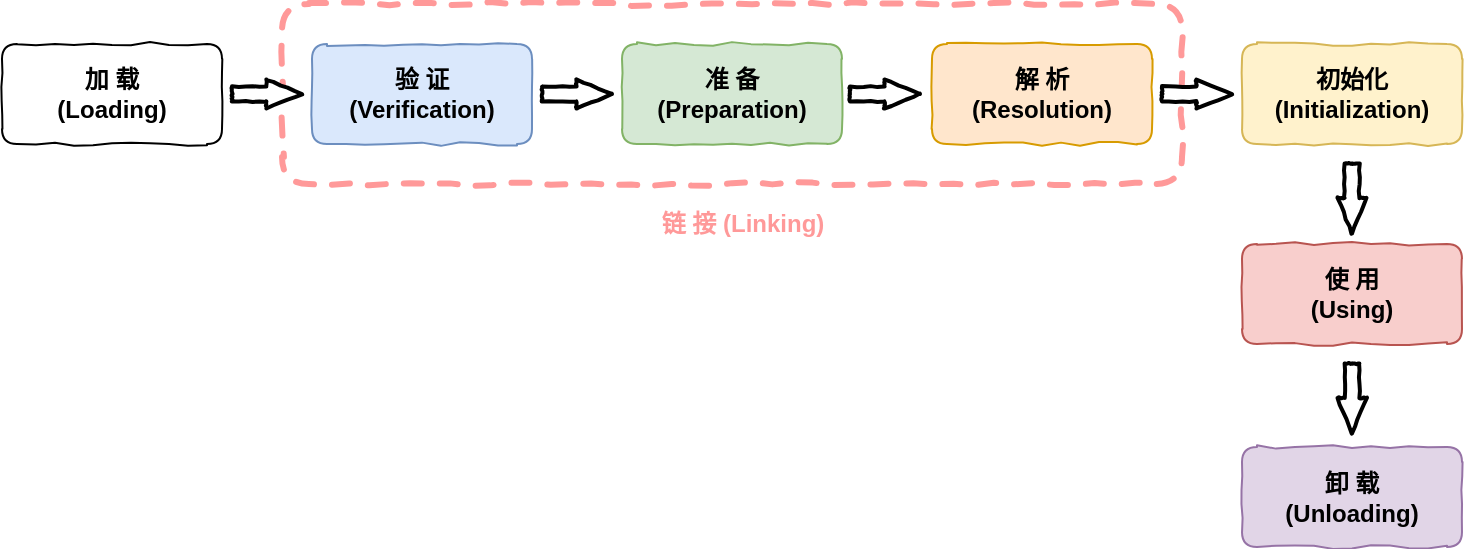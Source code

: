 <mxfile version="14.6.13" type="device"><diagram id="C5RBs43oDa-KdzZeNtuy" name="Page-1"><mxGraphModel dx="907" dy="807" grid="1" gridSize="10" guides="1" tooltips="1" connect="1" arrows="1" fold="1" page="1" pageScale="1" pageWidth="827" pageHeight="583" math="0" shadow="0"><root><mxCell id="WIyWlLk6GJQsqaUBKTNV-0"/><mxCell id="WIyWlLk6GJQsqaUBKTNV-1" parent="WIyWlLk6GJQsqaUBKTNV-0"/><mxCell id="pwG5Of7h4z1HmdT_xtYe-13" value="" style="rounded=1;whiteSpace=wrap;html=1;dashed=1;strokeColor=#FF9999;strokeWidth=3;comic=1;jiggle=2;" parent="WIyWlLk6GJQsqaUBKTNV-1" vertex="1"><mxGeometry x="170" y="20" width="450" height="90" as="geometry"/></mxCell><mxCell id="pwG5Of7h4z1HmdT_xtYe-0" value="加 载&lt;br&gt;(Loading)" style="rounded=1;whiteSpace=wrap;html=1;fontStyle=1;comic=1;jiggle=2;" parent="WIyWlLk6GJQsqaUBKTNV-1" vertex="1"><mxGeometry x="30" y="40" width="110" height="50" as="geometry"/></mxCell><mxCell id="pwG5Of7h4z1HmdT_xtYe-1" value="验 证&lt;br&gt;(Verification)" style="rounded=1;whiteSpace=wrap;html=1;fontStyle=1;fillColor=#dae8fc;strokeColor=#6c8ebf;comic=1;jiggle=2;" parent="WIyWlLk6GJQsqaUBKTNV-1" vertex="1"><mxGeometry x="185" y="40" width="110" height="50" as="geometry"/></mxCell><mxCell id="pwG5Of7h4z1HmdT_xtYe-2" value="准 备&lt;br&gt;(Preparation)" style="rounded=1;whiteSpace=wrap;html=1;fontStyle=1;fillColor=#d5e8d4;strokeColor=#82b366;comic=1;jiggle=2;" parent="WIyWlLk6GJQsqaUBKTNV-1" vertex="1"><mxGeometry x="340" y="40" width="110" height="50" as="geometry"/></mxCell><mxCell id="pwG5Of7h4z1HmdT_xtYe-3" value="解 析&lt;br&gt;(Resolution)" style="rounded=1;whiteSpace=wrap;html=1;fontStyle=1;fillColor=#ffe6cc;strokeColor=#d79b00;comic=1;jiggle=2;" parent="WIyWlLk6GJQsqaUBKTNV-1" vertex="1"><mxGeometry x="495" y="40" width="110" height="50" as="geometry"/></mxCell><mxCell id="pwG5Of7h4z1HmdT_xtYe-4" value="初始化&lt;br&gt;(Initialization)" style="rounded=1;whiteSpace=wrap;html=1;fontStyle=1;fillColor=#fff2cc;strokeColor=#d6b656;comic=1;jiggle=2;" parent="WIyWlLk6GJQsqaUBKTNV-1" vertex="1"><mxGeometry x="650" y="40" width="110" height="50" as="geometry"/></mxCell><mxCell id="pwG5Of7h4z1HmdT_xtYe-5" value="使 用&lt;br&gt;(Using)" style="rounded=1;whiteSpace=wrap;html=1;fontStyle=1;fillColor=#f8cecc;strokeColor=#b85450;comic=1;jiggle=2;" parent="WIyWlLk6GJQsqaUBKTNV-1" vertex="1"><mxGeometry x="650" y="140" width="110" height="50" as="geometry"/></mxCell><mxCell id="pwG5Of7h4z1HmdT_xtYe-6" value="卸 载&lt;br&gt;(Unloading)" style="rounded=1;whiteSpace=wrap;html=1;fontStyle=1;fillColor=#e1d5e7;strokeColor=#9673a6;comic=1;jiggle=2;" parent="WIyWlLk6GJQsqaUBKTNV-1" vertex="1"><mxGeometry x="650" y="241.5" width="110" height="50" as="geometry"/></mxCell><mxCell id="pwG5Of7h4z1HmdT_xtYe-7" value="" style="verticalLabelPosition=bottom;verticalAlign=top;html=1;strokeWidth=2;shape=mxgraph.arrows2.arrow;dy=0.49;dx=17.81;notch=0;comic=1;jiggle=2;" parent="WIyWlLk6GJQsqaUBKTNV-1" vertex="1"><mxGeometry x="145" y="57.75" width="35" height="14.5" as="geometry"/></mxCell><mxCell id="pwG5Of7h4z1HmdT_xtYe-8" value="" style="verticalLabelPosition=bottom;verticalAlign=top;html=1;strokeWidth=2;shape=mxgraph.arrows2.arrow;dy=0.49;dx=17.81;notch=0;comic=1;jiggle=2;" parent="WIyWlLk6GJQsqaUBKTNV-1" vertex="1"><mxGeometry x="300" y="57.75" width="35" height="14.5" as="geometry"/></mxCell><mxCell id="pwG5Of7h4z1HmdT_xtYe-9" value="" style="verticalLabelPosition=bottom;verticalAlign=top;html=1;strokeWidth=2;shape=mxgraph.arrows2.arrow;dy=0.49;dx=17.81;notch=0;comic=1;jiggle=2;" parent="WIyWlLk6GJQsqaUBKTNV-1" vertex="1"><mxGeometry x="454" y="57.75" width="35" height="14.5" as="geometry"/></mxCell><mxCell id="pwG5Of7h4z1HmdT_xtYe-10" value="" style="verticalLabelPosition=bottom;verticalAlign=top;html=1;strokeWidth=2;shape=mxgraph.arrows2.arrow;dy=0.49;dx=17.81;notch=0;comic=1;jiggle=2;" parent="WIyWlLk6GJQsqaUBKTNV-1" vertex="1"><mxGeometry x="610" y="57.75" width="35" height="14.5" as="geometry"/></mxCell><mxCell id="pwG5Of7h4z1HmdT_xtYe-11" value="" style="verticalLabelPosition=bottom;verticalAlign=top;html=1;strokeWidth=2;shape=mxgraph.arrows2.arrow;dy=0.49;dx=17.81;notch=0;rotation=90;comic=1;jiggle=2;" parent="WIyWlLk6GJQsqaUBKTNV-1" vertex="1"><mxGeometry x="687.5" y="110" width="35" height="14.5" as="geometry"/></mxCell><mxCell id="pwG5Of7h4z1HmdT_xtYe-12" value="" style="verticalLabelPosition=bottom;verticalAlign=top;html=1;strokeWidth=2;shape=mxgraph.arrows2.arrow;dy=0.49;dx=17.81;notch=0;rotation=90;comic=1;jiggle=2;" parent="WIyWlLk6GJQsqaUBKTNV-1" vertex="1"><mxGeometry x="687.5" y="210" width="35" height="14.5" as="geometry"/></mxCell><mxCell id="pwG5Of7h4z1HmdT_xtYe-14" value="&lt;b&gt;链 接 (Linking)&lt;/b&gt;" style="text;html=1;align=center;verticalAlign=middle;resizable=0;points=[];autosize=1;strokeColor=none;fontColor=#FF9999;comic=1;jiggle=2;" parent="WIyWlLk6GJQsqaUBKTNV-1" vertex="1"><mxGeometry x="350" y="120" width="100" height="20" as="geometry"/></mxCell></root></mxGraphModel></diagram></mxfile>